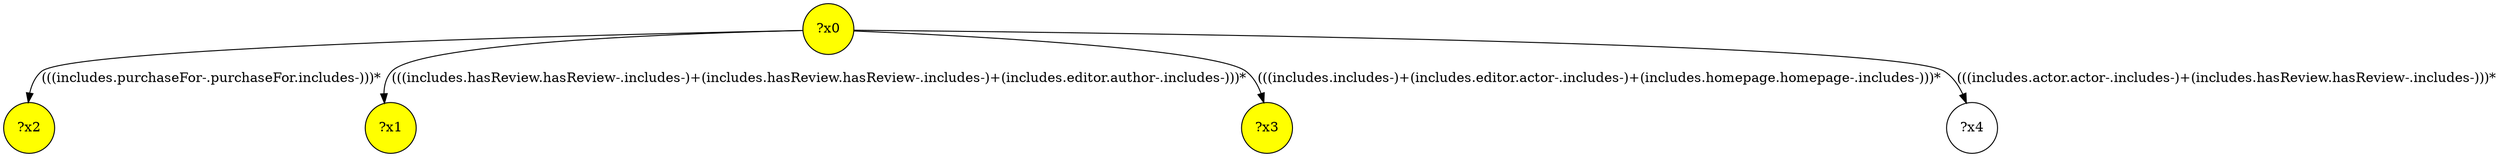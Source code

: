 digraph g {
	x2 [fillcolor="yellow", style="filled," shape=circle, label="?x2"];
	x0 [fillcolor="yellow", style="filled," shape=circle, label="?x0"];
	x1 [fillcolor="yellow", style="filled," shape=circle, label="?x1"];
	x3 [fillcolor="yellow", style="filled," shape=circle, label="?x3"];
	x0 -> x1 [label="(((includes.hasReview.hasReview-.includes-)+(includes.hasReview.hasReview-.includes-)+(includes.editor.author-.includes-)))*"];
	x0 -> x2 [label="(((includes.purchaseFor-.purchaseFor.includes-)))*"];
	x0 -> x3 [label="(((includes.includes-)+(includes.editor.actor-.includes-)+(includes.homepage.homepage-.includes-)))*"];
	x4 [shape=circle, label="?x4"];
	x0 -> x4 [label="(((includes.actor.actor-.includes-)+(includes.hasReview.hasReview-.includes-)))*"];
}

